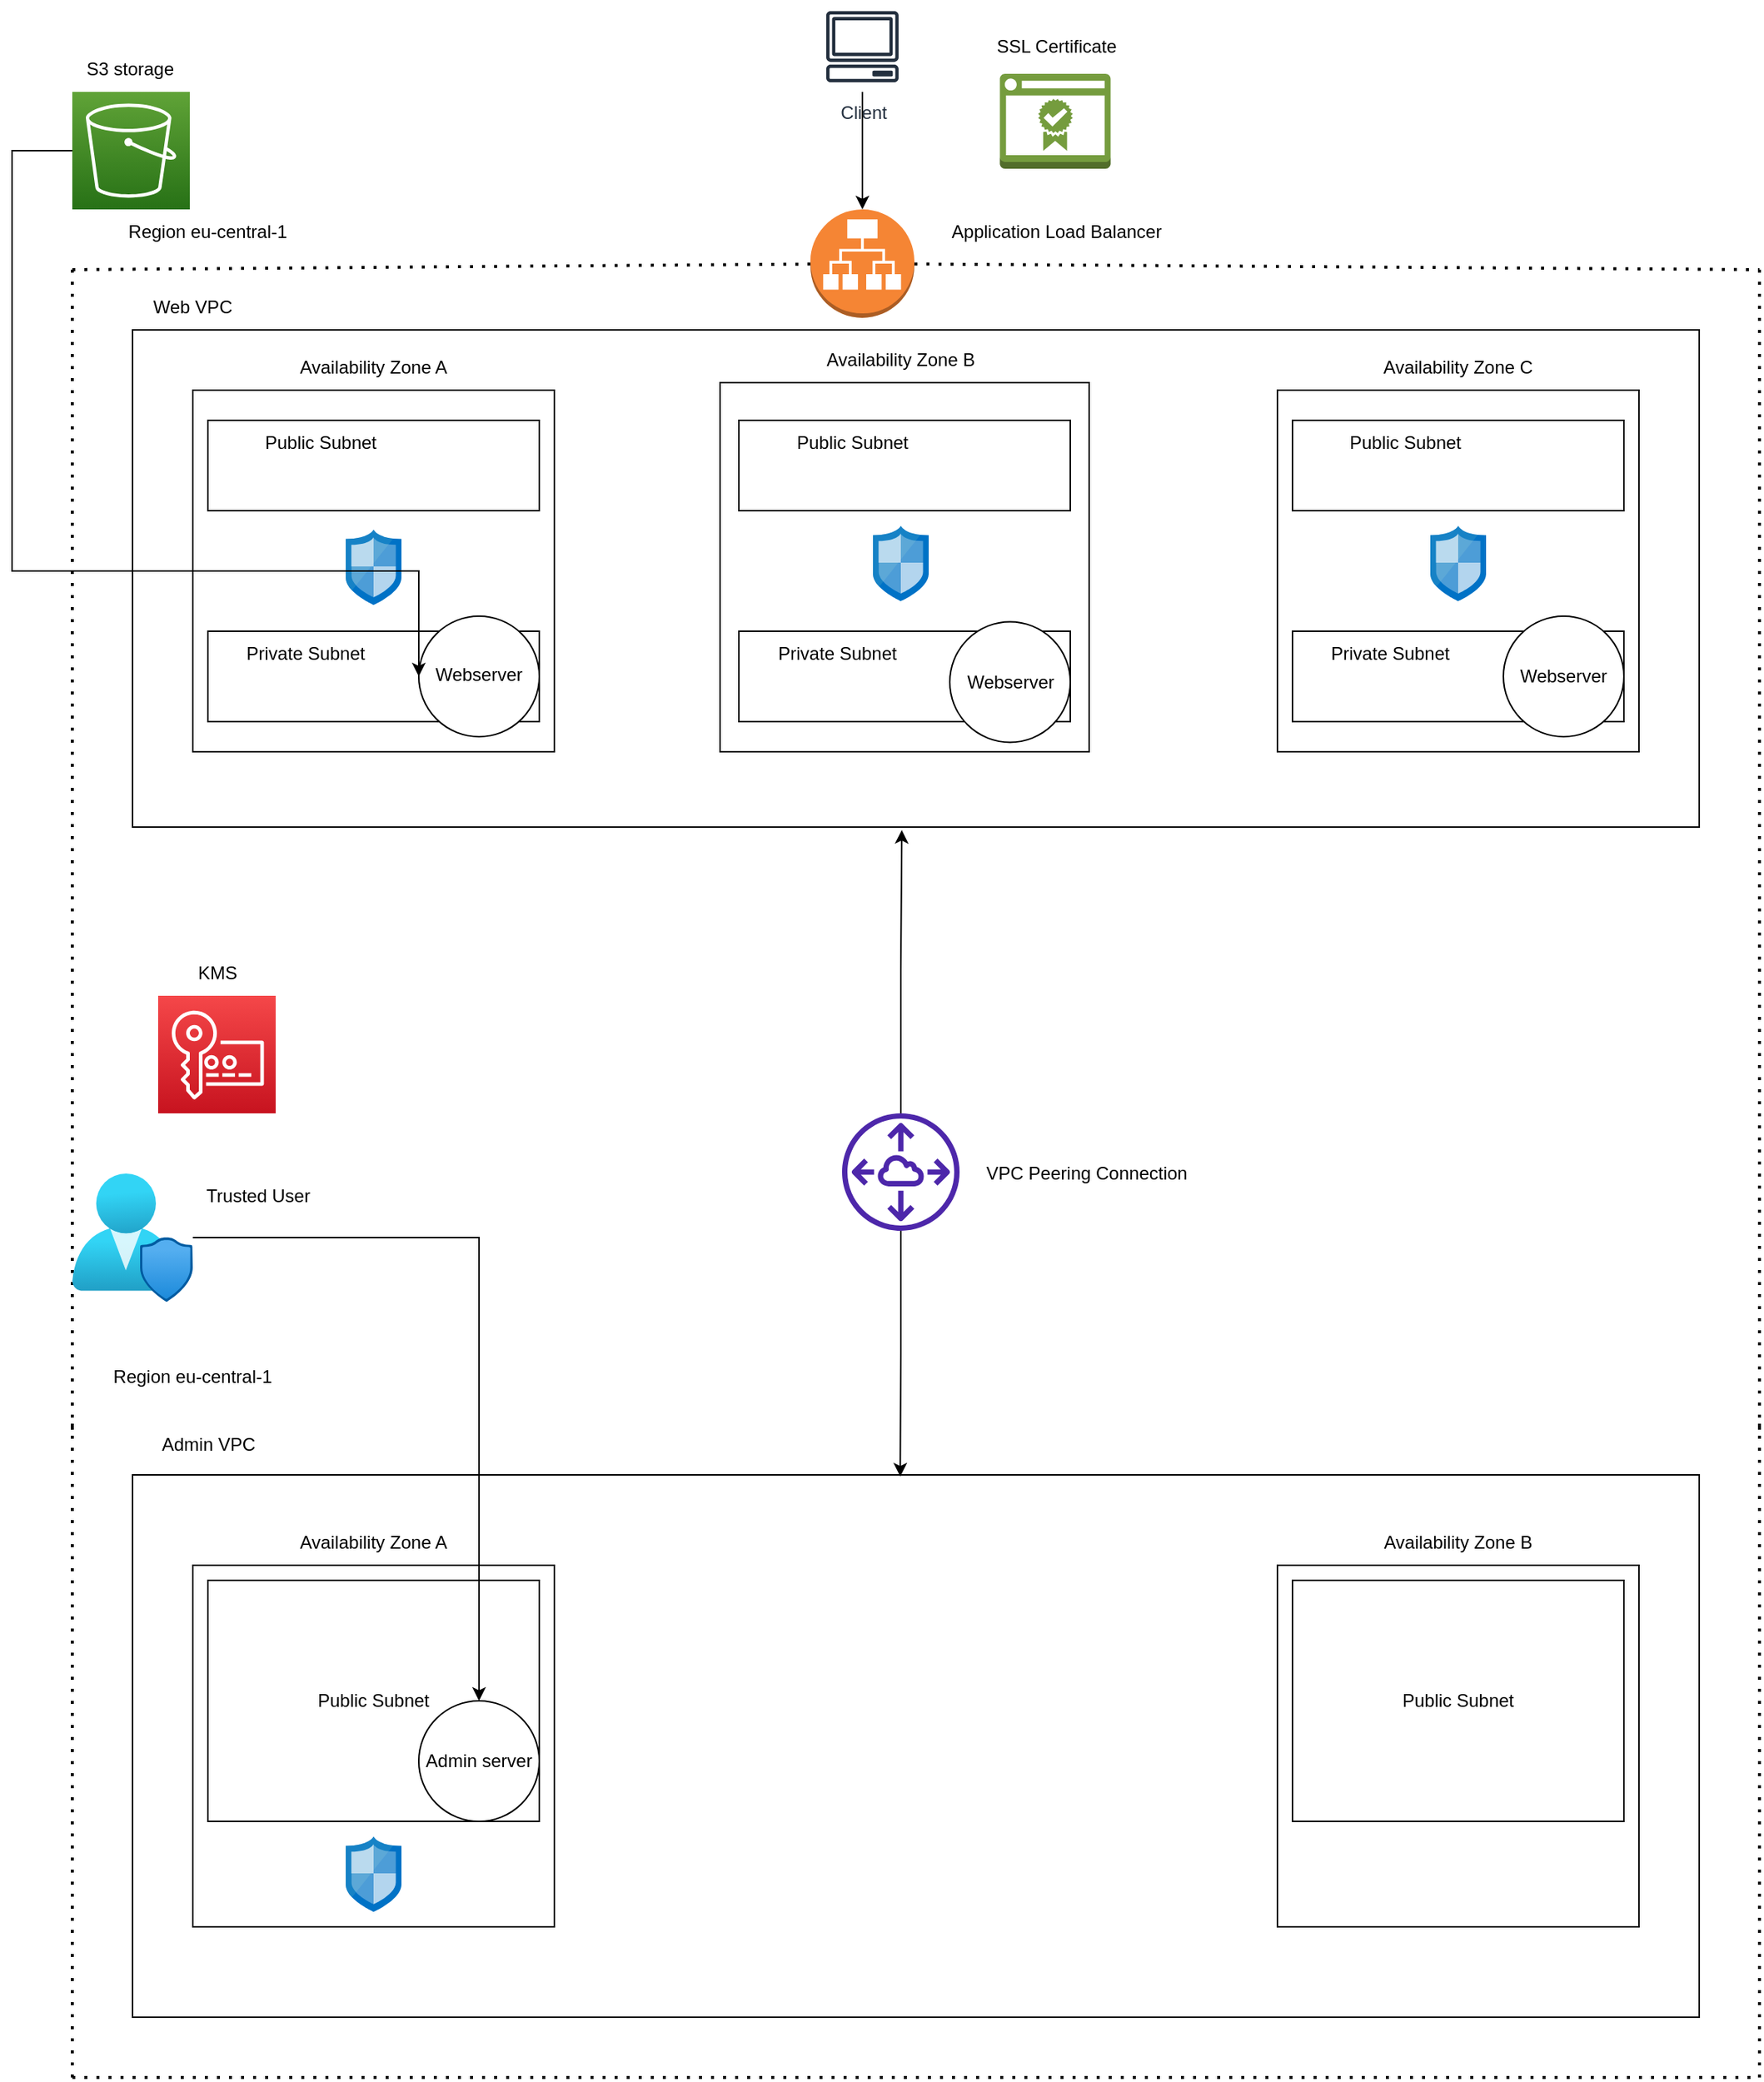 <mxfile version="20.8.10" type="github">
  <diagram id="a1ukTIARGKiZo2ybFdTu" name="Pagina-1">
    <mxGraphModel dx="2501" dy="1933" grid="1" gridSize="10" guides="1" tooltips="1" connect="1" arrows="1" fold="1" page="1" pageScale="1" pageWidth="827" pageHeight="1169" math="0" shadow="0">
      <root>
        <mxCell id="0" />
        <mxCell id="1" parent="0" />
        <mxCell id="NHYo-Zj5u36uB8yAqysU-1" value="" style="rounded=0;whiteSpace=wrap;html=1;" parent="1" vertex="1">
          <mxGeometry x="-320" y="40" width="1040" height="330" as="geometry" />
        </mxCell>
        <mxCell id="NHYo-Zj5u36uB8yAqysU-2" value="" style="whiteSpace=wrap;html=1;aspect=fixed;" parent="1" vertex="1">
          <mxGeometry x="440" y="80" width="240" height="240" as="geometry" />
        </mxCell>
        <mxCell id="NHYo-Zj5u36uB8yAqysU-3" value="" style="whiteSpace=wrap;html=1;aspect=fixed;" parent="1" vertex="1">
          <mxGeometry x="-280" y="80" width="240" height="240" as="geometry" />
        </mxCell>
        <mxCell id="NHYo-Zj5u36uB8yAqysU-4" value="Web VPC" style="text;html=1;strokeColor=none;fillColor=none;align=center;verticalAlign=middle;whiteSpace=wrap;rounded=0;" parent="1" vertex="1">
          <mxGeometry x="-310" y="10" width="60" height="30" as="geometry" />
        </mxCell>
        <mxCell id="NHYo-Zj5u36uB8yAqysU-6" value="" style="endArrow=none;dashed=1;html=1;dashPattern=1 3;strokeWidth=2;rounded=0;" parent="1" edge="1">
          <mxGeometry width="50" height="50" relative="1" as="geometry">
            <mxPoint x="760" y="770" as="sourcePoint" />
            <mxPoint x="760" as="targetPoint" />
          </mxGeometry>
        </mxCell>
        <mxCell id="NHYo-Zj5u36uB8yAqysU-7" value="" style="endArrow=none;dashed=1;html=1;dashPattern=1 3;strokeWidth=2;rounded=0;" parent="1" edge="1">
          <mxGeometry width="50" height="50" relative="1" as="geometry">
            <mxPoint x="-360" y="770" as="sourcePoint" />
            <mxPoint x="-360" as="targetPoint" />
          </mxGeometry>
        </mxCell>
        <mxCell id="NHYo-Zj5u36uB8yAqysU-8" value="" style="endArrow=none;dashed=1;html=1;dashPattern=1 3;strokeWidth=2;rounded=0;startArrow=none;" parent="1" source="NHYo-Zj5u36uB8yAqysU-65" edge="1">
          <mxGeometry width="50" height="50" relative="1" as="geometry">
            <mxPoint x="-360" as="sourcePoint" />
            <mxPoint x="760" as="targetPoint" />
          </mxGeometry>
        </mxCell>
        <mxCell id="NHYo-Zj5u36uB8yAqysU-9" value="Region eu-central-1" style="text;html=1;strokeColor=none;fillColor=none;align=center;verticalAlign=middle;whiteSpace=wrap;rounded=0;" parent="1" vertex="1">
          <mxGeometry x="-340" y="-40" width="140" height="30" as="geometry" />
        </mxCell>
        <mxCell id="NHYo-Zj5u36uB8yAqysU-10" value="" style="whiteSpace=wrap;html=1;aspect=fixed;" parent="1" vertex="1">
          <mxGeometry x="70" y="75" width="245" height="245" as="geometry" />
        </mxCell>
        <mxCell id="NHYo-Zj5u36uB8yAqysU-11" value="Availability Zone A" style="text;html=1;strokeColor=none;fillColor=none;align=center;verticalAlign=middle;whiteSpace=wrap;rounded=0;" parent="1" vertex="1">
          <mxGeometry x="-280" y="50" width="240" height="30" as="geometry" />
        </mxCell>
        <mxCell id="NHYo-Zj5u36uB8yAqysU-12" value="Availability Zone B" style="text;html=1;strokeColor=none;fillColor=none;align=center;verticalAlign=middle;whiteSpace=wrap;rounded=0;" parent="1" vertex="1">
          <mxGeometry x="70" y="45" width="240" height="30" as="geometry" />
        </mxCell>
        <mxCell id="NHYo-Zj5u36uB8yAqysU-13" value="Availability Zone C" style="text;html=1;strokeColor=none;fillColor=none;align=center;verticalAlign=middle;whiteSpace=wrap;rounded=0;" parent="1" vertex="1">
          <mxGeometry x="440" y="50" width="240" height="30" as="geometry" />
        </mxCell>
        <mxCell id="NHYo-Zj5u36uB8yAqysU-14" value="" style="rounded=0;whiteSpace=wrap;html=1;" parent="1" vertex="1">
          <mxGeometry x="-270" y="100" width="220" height="60" as="geometry" />
        </mxCell>
        <mxCell id="NHYo-Zj5u36uB8yAqysU-15" value="" style="rounded=0;whiteSpace=wrap;html=1;" parent="1" vertex="1">
          <mxGeometry x="-270" y="240" width="220" height="60" as="geometry" />
        </mxCell>
        <mxCell id="NHYo-Zj5u36uB8yAqysU-16" value="" style="rounded=0;whiteSpace=wrap;html=1;" parent="1" vertex="1">
          <mxGeometry x="82.5" y="100" width="220" height="60" as="geometry" />
        </mxCell>
        <mxCell id="NHYo-Zj5u36uB8yAqysU-17" value="" style="rounded=0;whiteSpace=wrap;html=1;" parent="1" vertex="1">
          <mxGeometry x="82.5" y="240" width="220" height="60" as="geometry" />
        </mxCell>
        <mxCell id="NHYo-Zj5u36uB8yAqysU-18" value="" style="rounded=0;whiteSpace=wrap;html=1;" parent="1" vertex="1">
          <mxGeometry x="450" y="100" width="220" height="60" as="geometry" />
        </mxCell>
        <mxCell id="NHYo-Zj5u36uB8yAqysU-19" value="" style="rounded=0;whiteSpace=wrap;html=1;" parent="1" vertex="1">
          <mxGeometry x="450" y="240" width="220" height="60" as="geometry" />
        </mxCell>
        <mxCell id="NHYo-Zj5u36uB8yAqysU-20" value="Public Subnet" style="text;html=1;strokeColor=none;fillColor=none;align=center;verticalAlign=middle;whiteSpace=wrap;rounded=0;" parent="1" vertex="1">
          <mxGeometry x="-270" y="100" width="150" height="30" as="geometry" />
        </mxCell>
        <mxCell id="NHYo-Zj5u36uB8yAqysU-21" value="Public Subnet" style="text;html=1;strokeColor=none;fillColor=none;align=center;verticalAlign=middle;whiteSpace=wrap;rounded=0;" parent="1" vertex="1">
          <mxGeometry x="82.5" y="100" width="150" height="30" as="geometry" />
        </mxCell>
        <mxCell id="NHYo-Zj5u36uB8yAqysU-22" value="Public Subnet" style="text;html=1;strokeColor=none;fillColor=none;align=center;verticalAlign=middle;whiteSpace=wrap;rounded=0;" parent="1" vertex="1">
          <mxGeometry x="450" y="100" width="150" height="30" as="geometry" />
        </mxCell>
        <mxCell id="NHYo-Zj5u36uB8yAqysU-23" value="Private Subnet" style="text;html=1;strokeColor=none;fillColor=none;align=center;verticalAlign=middle;whiteSpace=wrap;rounded=0;" parent="1" vertex="1">
          <mxGeometry x="-270" y="240" width="130" height="30" as="geometry" />
        </mxCell>
        <mxCell id="NHYo-Zj5u36uB8yAqysU-24" value="Private Subnet" style="text;html=1;strokeColor=none;fillColor=none;align=center;verticalAlign=middle;whiteSpace=wrap;rounded=0;" parent="1" vertex="1">
          <mxGeometry x="82.5" y="240" width="130" height="30" as="geometry" />
        </mxCell>
        <mxCell id="NHYo-Zj5u36uB8yAqysU-25" value="Private Subnet" style="text;html=1;strokeColor=none;fillColor=none;align=center;verticalAlign=middle;whiteSpace=wrap;rounded=0;" parent="1" vertex="1">
          <mxGeometry x="450" y="240" width="130" height="30" as="geometry" />
        </mxCell>
        <mxCell id="NHYo-Zj5u36uB8yAqysU-26" value="" style="sketch=0;aspect=fixed;html=1;points=[];align=center;image;fontSize=12;image=img/lib/mscae/Network_Security_Groups_Classic.svg;" parent="1" vertex="1">
          <mxGeometry x="541.5" y="170" width="37" height="50" as="geometry" />
        </mxCell>
        <mxCell id="NHYo-Zj5u36uB8yAqysU-27" value="" style="sketch=0;aspect=fixed;html=1;points=[];align=center;image;fontSize=12;image=img/lib/mscae/Network_Security_Groups_Classic.svg;" parent="1" vertex="1">
          <mxGeometry x="171.5" y="170" width="37" height="50" as="geometry" />
        </mxCell>
        <mxCell id="NHYo-Zj5u36uB8yAqysU-28" value="" style="sketch=0;aspect=fixed;html=1;points=[];align=center;image;fontSize=12;image=img/lib/mscae/Network_Security_Groups_Classic.svg;" parent="1" vertex="1">
          <mxGeometry x="-178.5" y="172.5" width="37" height="50" as="geometry" />
        </mxCell>
        <mxCell id="NHYo-Zj5u36uB8yAqysU-29" value="" style="ellipse;whiteSpace=wrap;html=1;aspect=fixed;" parent="1" vertex="1">
          <mxGeometry x="-130" y="230" width="80" height="80" as="geometry" />
        </mxCell>
        <mxCell id="NHYo-Zj5u36uB8yAqysU-30" value="Webserver" style="text;html=1;strokeColor=none;fillColor=none;align=center;verticalAlign=middle;whiteSpace=wrap;rounded=0;" parent="1" vertex="1">
          <mxGeometry x="-120" y="240" width="60" height="57.5" as="geometry" />
        </mxCell>
        <mxCell id="NHYo-Zj5u36uB8yAqysU-32" value="Webserver" style="ellipse;whiteSpace=wrap;html=1;aspect=fixed;" parent="1" vertex="1">
          <mxGeometry x="222.5" y="233.75" width="80" height="80" as="geometry" />
        </mxCell>
        <mxCell id="NHYo-Zj5u36uB8yAqysU-33" value="Webserver" style="ellipse;whiteSpace=wrap;html=1;aspect=fixed;" parent="1" vertex="1">
          <mxGeometry x="590" y="230" width="80" height="80" as="geometry" />
        </mxCell>
        <mxCell id="NHYo-Zj5u36uB8yAqysU-36" value="" style="endArrow=none;dashed=1;html=1;dashPattern=1 3;strokeWidth=2;rounded=0;" parent="1" edge="1">
          <mxGeometry width="50" height="50" relative="1" as="geometry">
            <mxPoint x="-360" y="1200" as="sourcePoint" />
            <mxPoint x="-360" y="760" as="targetPoint" />
          </mxGeometry>
        </mxCell>
        <mxCell id="NHYo-Zj5u36uB8yAqysU-37" value="" style="endArrow=none;dashed=1;html=1;dashPattern=1 3;strokeWidth=2;rounded=0;" parent="1" edge="1">
          <mxGeometry width="50" height="50" relative="1" as="geometry">
            <mxPoint x="760" y="1200" as="sourcePoint" />
            <mxPoint x="760" y="760" as="targetPoint" />
          </mxGeometry>
        </mxCell>
        <mxCell id="NHYo-Zj5u36uB8yAqysU-38" value="" style="endArrow=none;dashed=1;html=1;dashPattern=1 3;strokeWidth=2;rounded=0;" parent="1" edge="1">
          <mxGeometry width="50" height="50" relative="1" as="geometry">
            <mxPoint x="-360" y="1200" as="sourcePoint" />
            <mxPoint x="760" y="1200" as="targetPoint" />
          </mxGeometry>
        </mxCell>
        <mxCell id="NHYo-Zj5u36uB8yAqysU-39" value="Region eu-central-1" style="text;html=1;strokeColor=none;fillColor=none;align=center;verticalAlign=middle;whiteSpace=wrap;rounded=0;" parent="1" vertex="1">
          <mxGeometry x="-350" y="720" width="140" height="30" as="geometry" />
        </mxCell>
        <mxCell id="NHYo-Zj5u36uB8yAqysU-40" value="" style="rounded=0;whiteSpace=wrap;html=1;" parent="1" vertex="1">
          <mxGeometry x="-320" y="800" width="1040" height="360" as="geometry" />
        </mxCell>
        <mxCell id="NHYo-Zj5u36uB8yAqysU-41" value="" style="whiteSpace=wrap;html=1;aspect=fixed;" parent="1" vertex="1">
          <mxGeometry x="-280" y="860" width="240" height="240" as="geometry" />
        </mxCell>
        <mxCell id="NHYo-Zj5u36uB8yAqysU-42" value="" style="whiteSpace=wrap;html=1;aspect=fixed;" parent="1" vertex="1">
          <mxGeometry x="440" y="860" width="240" height="240" as="geometry" />
        </mxCell>
        <mxCell id="NHYo-Zj5u36uB8yAqysU-43" value="Availability Zone A" style="text;html=1;strokeColor=none;fillColor=none;align=center;verticalAlign=middle;whiteSpace=wrap;rounded=0;" parent="1" vertex="1">
          <mxGeometry x="-280" y="830" width="240" height="30" as="geometry" />
        </mxCell>
        <mxCell id="NHYo-Zj5u36uB8yAqysU-44" value="Availability Zone B" style="text;html=1;strokeColor=none;fillColor=none;align=center;verticalAlign=middle;whiteSpace=wrap;rounded=0;" parent="1" vertex="1">
          <mxGeometry x="440" y="830" width="240" height="30" as="geometry" />
        </mxCell>
        <mxCell id="NHYo-Zj5u36uB8yAqysU-45" value="Public Subnet" style="rounded=0;whiteSpace=wrap;html=1;" parent="1" vertex="1">
          <mxGeometry x="-270" y="870" width="220" height="160" as="geometry" />
        </mxCell>
        <mxCell id="NHYo-Zj5u36uB8yAqysU-47" value="Public Subnet" style="rounded=0;whiteSpace=wrap;html=1;" parent="1" vertex="1">
          <mxGeometry x="450" y="870" width="220" height="160" as="geometry" />
        </mxCell>
        <mxCell id="NHYo-Zj5u36uB8yAqysU-48" value="" style="sketch=0;aspect=fixed;html=1;points=[];align=center;image;fontSize=12;image=img/lib/mscae/Network_Security_Groups_Classic.svg;" parent="1" vertex="1">
          <mxGeometry x="-178.5" y="1040" width="37" height="50" as="geometry" />
        </mxCell>
        <mxCell id="NHYo-Zj5u36uB8yAqysU-50" value="Admin server" style="ellipse;whiteSpace=wrap;html=1;aspect=fixed;" parent="1" vertex="1">
          <mxGeometry x="-130" y="950" width="80" height="80" as="geometry" />
        </mxCell>
        <mxCell id="NHYo-Zj5u36uB8yAqysU-51" value="Admin VPC" style="text;html=1;align=center;verticalAlign=middle;resizable=0;points=[];autosize=1;strokeColor=none;fillColor=none;" parent="1" vertex="1">
          <mxGeometry x="-315" y="765" width="90" height="30" as="geometry" />
        </mxCell>
        <mxCell id="NHYo-Zj5u36uB8yAqysU-54" value="" style="sketch=0;points=[[0,0,0],[0.25,0,0],[0.5,0,0],[0.75,0,0],[1,0,0],[0,1,0],[0.25,1,0],[0.5,1,0],[0.75,1,0],[1,1,0],[0,0.25,0],[0,0.5,0],[0,0.75,0],[1,0.25,0],[1,0.5,0],[1,0.75,0]];outlineConnect=0;fontColor=#232F3E;gradientColor=#F54749;gradientDirection=north;fillColor=#C7131F;strokeColor=#ffffff;dashed=0;verticalLabelPosition=bottom;verticalAlign=top;align=center;html=1;fontSize=12;fontStyle=0;aspect=fixed;shape=mxgraph.aws4.resourceIcon;resIcon=mxgraph.aws4.key_management_service;" parent="1" vertex="1">
          <mxGeometry x="-303" y="482" width="78" height="78" as="geometry" />
        </mxCell>
        <mxCell id="NHYo-Zj5u36uB8yAqysU-55" value="KMS" style="text;html=1;align=center;verticalAlign=middle;resizable=0;points=[];autosize=1;strokeColor=none;fillColor=none;" parent="1" vertex="1">
          <mxGeometry x="-289" y="452" width="50" height="30" as="geometry" />
        </mxCell>
        <mxCell id="gFEl4hhXvVX96qredD_t-3" style="edgeStyle=orthogonalEdgeStyle;rounded=0;orthogonalLoop=1;jettySize=auto;html=1;" edge="1" parent="1" source="NHYo-Zj5u36uB8yAqysU-56">
          <mxGeometry relative="1" as="geometry">
            <mxPoint x="-130" y="270" as="targetPoint" />
            <Array as="points">
              <mxPoint x="-400" y="-79" />
              <mxPoint x="-400" y="200" />
            </Array>
          </mxGeometry>
        </mxCell>
        <mxCell id="NHYo-Zj5u36uB8yAqysU-56" value="" style="sketch=0;points=[[0,0,0],[0.25,0,0],[0.5,0,0],[0.75,0,0],[1,0,0],[0,1,0],[0.25,1,0],[0.5,1,0],[0.75,1,0],[1,1,0],[0,0.25,0],[0,0.5,0],[0,0.75,0],[1,0.25,0],[1,0.5,0],[1,0.75,0]];outlineConnect=0;fontColor=#232F3E;gradientColor=#60A337;gradientDirection=north;fillColor=#277116;strokeColor=#ffffff;dashed=0;verticalLabelPosition=bottom;verticalAlign=top;align=center;html=1;fontSize=12;fontStyle=0;aspect=fixed;shape=mxgraph.aws4.resourceIcon;resIcon=mxgraph.aws4.s3;" parent="1" vertex="1">
          <mxGeometry x="-360" y="-118" width="78" height="78" as="geometry" />
        </mxCell>
        <mxCell id="NHYo-Zj5u36uB8yAqysU-57" value="S3 storage" style="text;html=1;align=center;verticalAlign=middle;resizable=0;points=[];autosize=1;strokeColor=none;fillColor=none;" parent="1" vertex="1">
          <mxGeometry x="-362" y="-148" width="80" height="30" as="geometry" />
        </mxCell>
        <mxCell id="NHYo-Zj5u36uB8yAqysU-63" style="edgeStyle=orthogonalEdgeStyle;rounded=0;orthogonalLoop=1;jettySize=auto;html=1;entryX=0.491;entryY=1.006;entryDx=0;entryDy=0;entryPerimeter=0;" parent="1" source="NHYo-Zj5u36uB8yAqysU-59" target="NHYo-Zj5u36uB8yAqysU-1" edge="1">
          <mxGeometry relative="1" as="geometry">
            <mxPoint x="190" y="408" as="targetPoint" />
          </mxGeometry>
        </mxCell>
        <mxCell id="gFEl4hhXvVX96qredD_t-5" style="edgeStyle=orthogonalEdgeStyle;rounded=0;orthogonalLoop=1;jettySize=auto;html=1;entryX=0.49;entryY=0.003;entryDx=0;entryDy=0;entryPerimeter=0;" edge="1" parent="1" source="NHYo-Zj5u36uB8yAqysU-59" target="NHYo-Zj5u36uB8yAqysU-40">
          <mxGeometry relative="1" as="geometry" />
        </mxCell>
        <mxCell id="NHYo-Zj5u36uB8yAqysU-59" value="" style="sketch=0;outlineConnect=0;fontColor=#232F3E;gradientColor=none;fillColor=#4D27AA;strokeColor=none;dashed=0;verticalLabelPosition=bottom;verticalAlign=top;align=center;html=1;fontSize=12;fontStyle=0;aspect=fixed;pointerEvents=1;shape=mxgraph.aws4.peering;" parent="1" vertex="1">
          <mxGeometry x="151" y="560" width="78" height="78" as="geometry" />
        </mxCell>
        <mxCell id="NHYo-Zj5u36uB8yAqysU-64" value="VPC Peering Connection" style="text;html=1;align=center;verticalAlign=middle;resizable=0;points=[];autosize=1;strokeColor=none;fillColor=none;" parent="1" vertex="1">
          <mxGeometry x="232.5" y="585" width="160" height="30" as="geometry" />
        </mxCell>
        <mxCell id="NHYo-Zj5u36uB8yAqysU-65" value="" style="outlineConnect=0;dashed=0;verticalLabelPosition=bottom;verticalAlign=top;align=center;html=1;shape=mxgraph.aws3.application_load_balancer;fillColor=#F58534;gradientColor=none;" parent="1" vertex="1">
          <mxGeometry x="130" y="-40" width="69" height="72" as="geometry" />
        </mxCell>
        <mxCell id="NHYo-Zj5u36uB8yAqysU-66" value="" style="endArrow=none;dashed=1;html=1;dashPattern=1 3;strokeWidth=2;rounded=0;" parent="1" target="NHYo-Zj5u36uB8yAqysU-65" edge="1">
          <mxGeometry width="50" height="50" relative="1" as="geometry">
            <mxPoint x="-360" as="sourcePoint" />
            <mxPoint x="760" as="targetPoint" />
          </mxGeometry>
        </mxCell>
        <mxCell id="NHYo-Zj5u36uB8yAqysU-67" value="Application Load Balancer" style="text;html=1;align=center;verticalAlign=middle;resizable=0;points=[];autosize=1;strokeColor=none;fillColor=none;" parent="1" vertex="1">
          <mxGeometry x="212.5" y="-40" width="160" height="30" as="geometry" />
        </mxCell>
        <mxCell id="NHYo-Zj5u36uB8yAqysU-69" value="SSL Certificate" style="text;html=1;align=center;verticalAlign=middle;resizable=0;points=[];autosize=1;strokeColor=none;fillColor=none;" parent="1" vertex="1">
          <mxGeometry x="242.5" y="-163" width="100" height="30" as="geometry" />
        </mxCell>
        <mxCell id="NHYo-Zj5u36uB8yAqysU-70" value="" style="outlineConnect=0;dashed=0;verticalLabelPosition=bottom;verticalAlign=top;align=center;html=1;shape=mxgraph.aws3.certificate_manager_2;fillColor=#759C3E;gradientColor=none;" parent="1" vertex="1">
          <mxGeometry x="255.75" y="-130" width="73.5" height="63" as="geometry" />
        </mxCell>
        <mxCell id="NHYo-Zj5u36uB8yAqysU-72" style="edgeStyle=orthogonalEdgeStyle;rounded=0;orthogonalLoop=1;jettySize=auto;html=1;entryX=0.5;entryY=0;entryDx=0;entryDy=0;entryPerimeter=0;" parent="1" source="NHYo-Zj5u36uB8yAqysU-71" target="NHYo-Zj5u36uB8yAqysU-65" edge="1">
          <mxGeometry relative="1" as="geometry" />
        </mxCell>
        <mxCell id="NHYo-Zj5u36uB8yAqysU-71" value="Client" style="sketch=0;outlineConnect=0;fontColor=#232F3E;gradientColor=none;strokeColor=#232F3E;fillColor=#ffffff;dashed=0;verticalLabelPosition=bottom;verticalAlign=top;align=center;html=1;fontSize=12;fontStyle=0;aspect=fixed;shape=mxgraph.aws4.resourceIcon;resIcon=mxgraph.aws4.client;" parent="1" vertex="1">
          <mxGeometry x="134.5" y="-178" width="60" height="60" as="geometry" />
        </mxCell>
        <mxCell id="NHYo-Zj5u36uB8yAqysU-75" style="edgeStyle=orthogonalEdgeStyle;rounded=0;orthogonalLoop=1;jettySize=auto;html=1;" parent="1" source="NHYo-Zj5u36uB8yAqysU-73" edge="1" target="NHYo-Zj5u36uB8yAqysU-50">
          <mxGeometry relative="1" as="geometry">
            <mxPoint x="-200" y="760" as="targetPoint" />
          </mxGeometry>
        </mxCell>
        <mxCell id="NHYo-Zj5u36uB8yAqysU-73" value="" style="aspect=fixed;html=1;points=[];align=center;image;fontSize=12;image=img/lib/azure2/management_governance/User_Privacy.svg;" parent="1" vertex="1">
          <mxGeometry x="-360" y="600" width="80" height="85" as="geometry" />
        </mxCell>
        <mxCell id="NHYo-Zj5u36uB8yAqysU-76" value="Trusted User" style="text;html=1;align=center;verticalAlign=middle;resizable=0;points=[];autosize=1;strokeColor=none;fillColor=none;" parent="1" vertex="1">
          <mxGeometry x="-282" y="600" width="90" height="30" as="geometry" />
        </mxCell>
      </root>
    </mxGraphModel>
  </diagram>
</mxfile>
